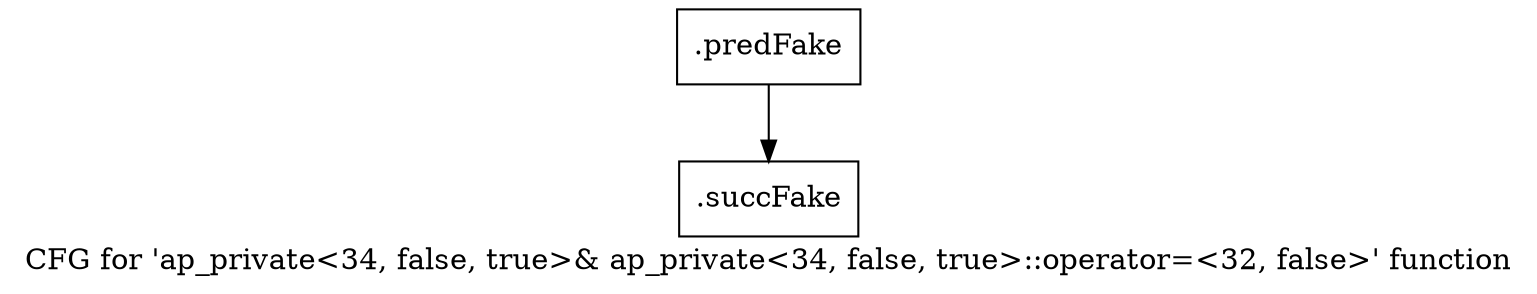 digraph "CFG for 'ap_private\<34, false, true\>& ap_private\<34, false, true\>::operator=\<32, false\>' function" {
	label="CFG for 'ap_private\<34, false, true\>& ap_private\<34, false, true\>::operator=\<32, false\>' function";

	Node0x5afff10 [shape=record,filename="",linenumber="",label="{.predFake}"];
	Node0x5afff10 -> Node0x60e64e0[ callList="" memoryops="" filename="/mnt/xilinx/Vitis_HLS/2021.2/include/etc/ap_private.h" execusionnum="720"];
	Node0x60e64e0 [shape=record,filename="/mnt/xilinx/Vitis_HLS/2021.2/include/etc/ap_private.h",linenumber="1486",label="{.succFake}"];
}
